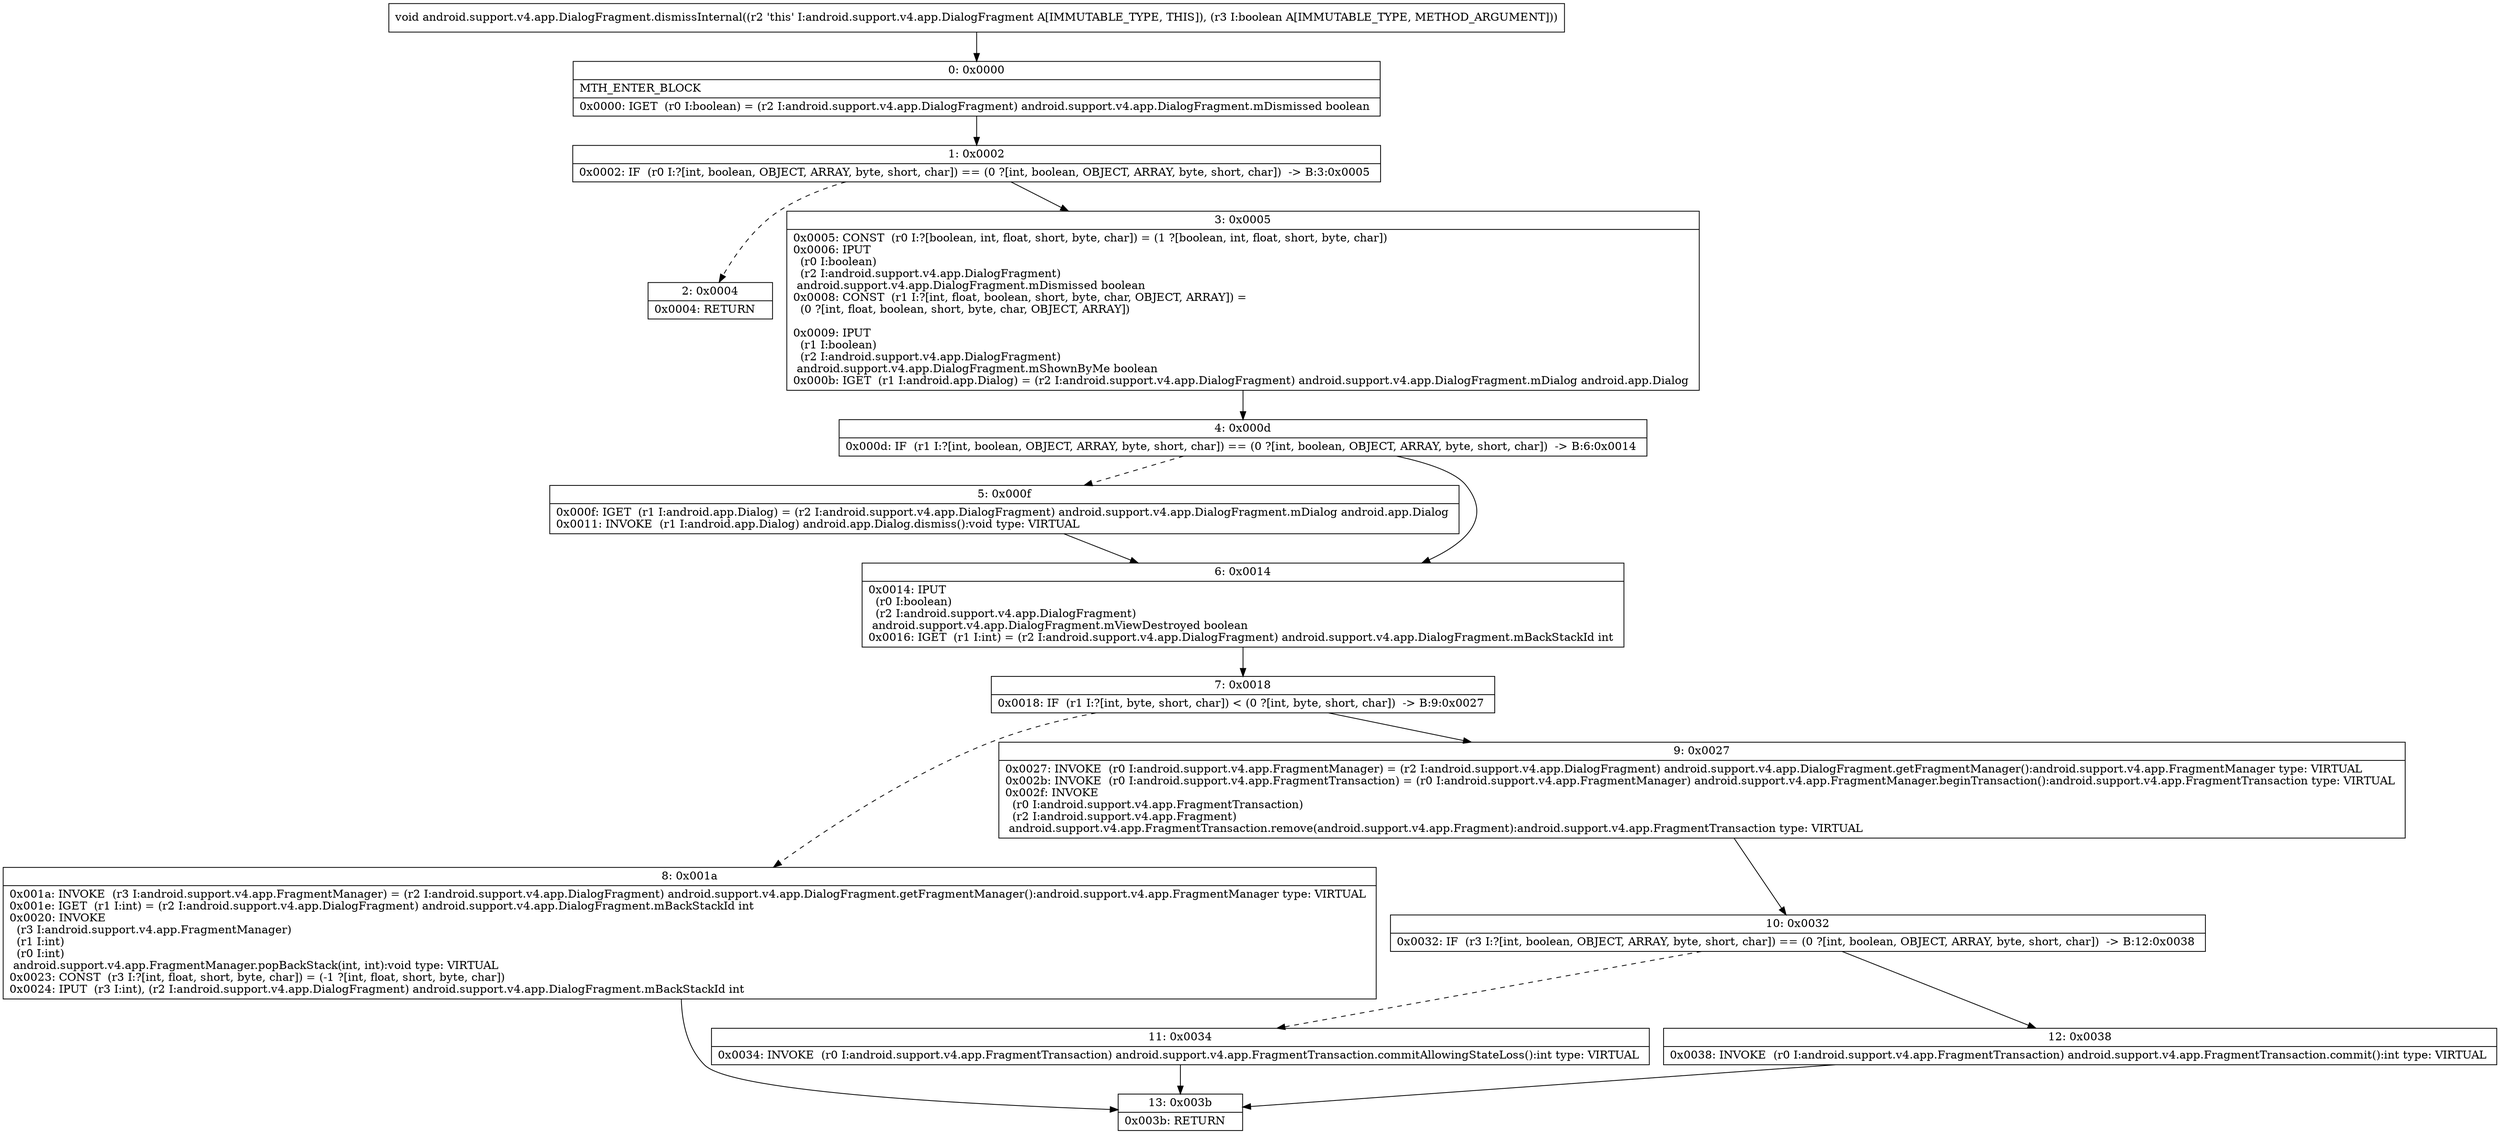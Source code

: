 digraph "CFG forandroid.support.v4.app.DialogFragment.dismissInternal(Z)V" {
Node_0 [shape=record,label="{0\:\ 0x0000|MTH_ENTER_BLOCK\l|0x0000: IGET  (r0 I:boolean) = (r2 I:android.support.v4.app.DialogFragment) android.support.v4.app.DialogFragment.mDismissed boolean \l}"];
Node_1 [shape=record,label="{1\:\ 0x0002|0x0002: IF  (r0 I:?[int, boolean, OBJECT, ARRAY, byte, short, char]) == (0 ?[int, boolean, OBJECT, ARRAY, byte, short, char])  \-\> B:3:0x0005 \l}"];
Node_2 [shape=record,label="{2\:\ 0x0004|0x0004: RETURN   \l}"];
Node_3 [shape=record,label="{3\:\ 0x0005|0x0005: CONST  (r0 I:?[boolean, int, float, short, byte, char]) = (1 ?[boolean, int, float, short, byte, char]) \l0x0006: IPUT  \l  (r0 I:boolean)\l  (r2 I:android.support.v4.app.DialogFragment)\l android.support.v4.app.DialogFragment.mDismissed boolean \l0x0008: CONST  (r1 I:?[int, float, boolean, short, byte, char, OBJECT, ARRAY]) = \l  (0 ?[int, float, boolean, short, byte, char, OBJECT, ARRAY])\l \l0x0009: IPUT  \l  (r1 I:boolean)\l  (r2 I:android.support.v4.app.DialogFragment)\l android.support.v4.app.DialogFragment.mShownByMe boolean \l0x000b: IGET  (r1 I:android.app.Dialog) = (r2 I:android.support.v4.app.DialogFragment) android.support.v4.app.DialogFragment.mDialog android.app.Dialog \l}"];
Node_4 [shape=record,label="{4\:\ 0x000d|0x000d: IF  (r1 I:?[int, boolean, OBJECT, ARRAY, byte, short, char]) == (0 ?[int, boolean, OBJECT, ARRAY, byte, short, char])  \-\> B:6:0x0014 \l}"];
Node_5 [shape=record,label="{5\:\ 0x000f|0x000f: IGET  (r1 I:android.app.Dialog) = (r2 I:android.support.v4.app.DialogFragment) android.support.v4.app.DialogFragment.mDialog android.app.Dialog \l0x0011: INVOKE  (r1 I:android.app.Dialog) android.app.Dialog.dismiss():void type: VIRTUAL \l}"];
Node_6 [shape=record,label="{6\:\ 0x0014|0x0014: IPUT  \l  (r0 I:boolean)\l  (r2 I:android.support.v4.app.DialogFragment)\l android.support.v4.app.DialogFragment.mViewDestroyed boolean \l0x0016: IGET  (r1 I:int) = (r2 I:android.support.v4.app.DialogFragment) android.support.v4.app.DialogFragment.mBackStackId int \l}"];
Node_7 [shape=record,label="{7\:\ 0x0018|0x0018: IF  (r1 I:?[int, byte, short, char]) \< (0 ?[int, byte, short, char])  \-\> B:9:0x0027 \l}"];
Node_8 [shape=record,label="{8\:\ 0x001a|0x001a: INVOKE  (r3 I:android.support.v4.app.FragmentManager) = (r2 I:android.support.v4.app.DialogFragment) android.support.v4.app.DialogFragment.getFragmentManager():android.support.v4.app.FragmentManager type: VIRTUAL \l0x001e: IGET  (r1 I:int) = (r2 I:android.support.v4.app.DialogFragment) android.support.v4.app.DialogFragment.mBackStackId int \l0x0020: INVOKE  \l  (r3 I:android.support.v4.app.FragmentManager)\l  (r1 I:int)\l  (r0 I:int)\l android.support.v4.app.FragmentManager.popBackStack(int, int):void type: VIRTUAL \l0x0023: CONST  (r3 I:?[int, float, short, byte, char]) = (\-1 ?[int, float, short, byte, char]) \l0x0024: IPUT  (r3 I:int), (r2 I:android.support.v4.app.DialogFragment) android.support.v4.app.DialogFragment.mBackStackId int \l}"];
Node_9 [shape=record,label="{9\:\ 0x0027|0x0027: INVOKE  (r0 I:android.support.v4.app.FragmentManager) = (r2 I:android.support.v4.app.DialogFragment) android.support.v4.app.DialogFragment.getFragmentManager():android.support.v4.app.FragmentManager type: VIRTUAL \l0x002b: INVOKE  (r0 I:android.support.v4.app.FragmentTransaction) = (r0 I:android.support.v4.app.FragmentManager) android.support.v4.app.FragmentManager.beginTransaction():android.support.v4.app.FragmentTransaction type: VIRTUAL \l0x002f: INVOKE  \l  (r0 I:android.support.v4.app.FragmentTransaction)\l  (r2 I:android.support.v4.app.Fragment)\l android.support.v4.app.FragmentTransaction.remove(android.support.v4.app.Fragment):android.support.v4.app.FragmentTransaction type: VIRTUAL \l}"];
Node_10 [shape=record,label="{10\:\ 0x0032|0x0032: IF  (r3 I:?[int, boolean, OBJECT, ARRAY, byte, short, char]) == (0 ?[int, boolean, OBJECT, ARRAY, byte, short, char])  \-\> B:12:0x0038 \l}"];
Node_11 [shape=record,label="{11\:\ 0x0034|0x0034: INVOKE  (r0 I:android.support.v4.app.FragmentTransaction) android.support.v4.app.FragmentTransaction.commitAllowingStateLoss():int type: VIRTUAL \l}"];
Node_12 [shape=record,label="{12\:\ 0x0038|0x0038: INVOKE  (r0 I:android.support.v4.app.FragmentTransaction) android.support.v4.app.FragmentTransaction.commit():int type: VIRTUAL \l}"];
Node_13 [shape=record,label="{13\:\ 0x003b|0x003b: RETURN   \l}"];
MethodNode[shape=record,label="{void android.support.v4.app.DialogFragment.dismissInternal((r2 'this' I:android.support.v4.app.DialogFragment A[IMMUTABLE_TYPE, THIS]), (r3 I:boolean A[IMMUTABLE_TYPE, METHOD_ARGUMENT])) }"];
MethodNode -> Node_0;
Node_0 -> Node_1;
Node_1 -> Node_2[style=dashed];
Node_1 -> Node_3;
Node_3 -> Node_4;
Node_4 -> Node_5[style=dashed];
Node_4 -> Node_6;
Node_5 -> Node_6;
Node_6 -> Node_7;
Node_7 -> Node_8[style=dashed];
Node_7 -> Node_9;
Node_8 -> Node_13;
Node_9 -> Node_10;
Node_10 -> Node_11[style=dashed];
Node_10 -> Node_12;
Node_11 -> Node_13;
Node_12 -> Node_13;
}

